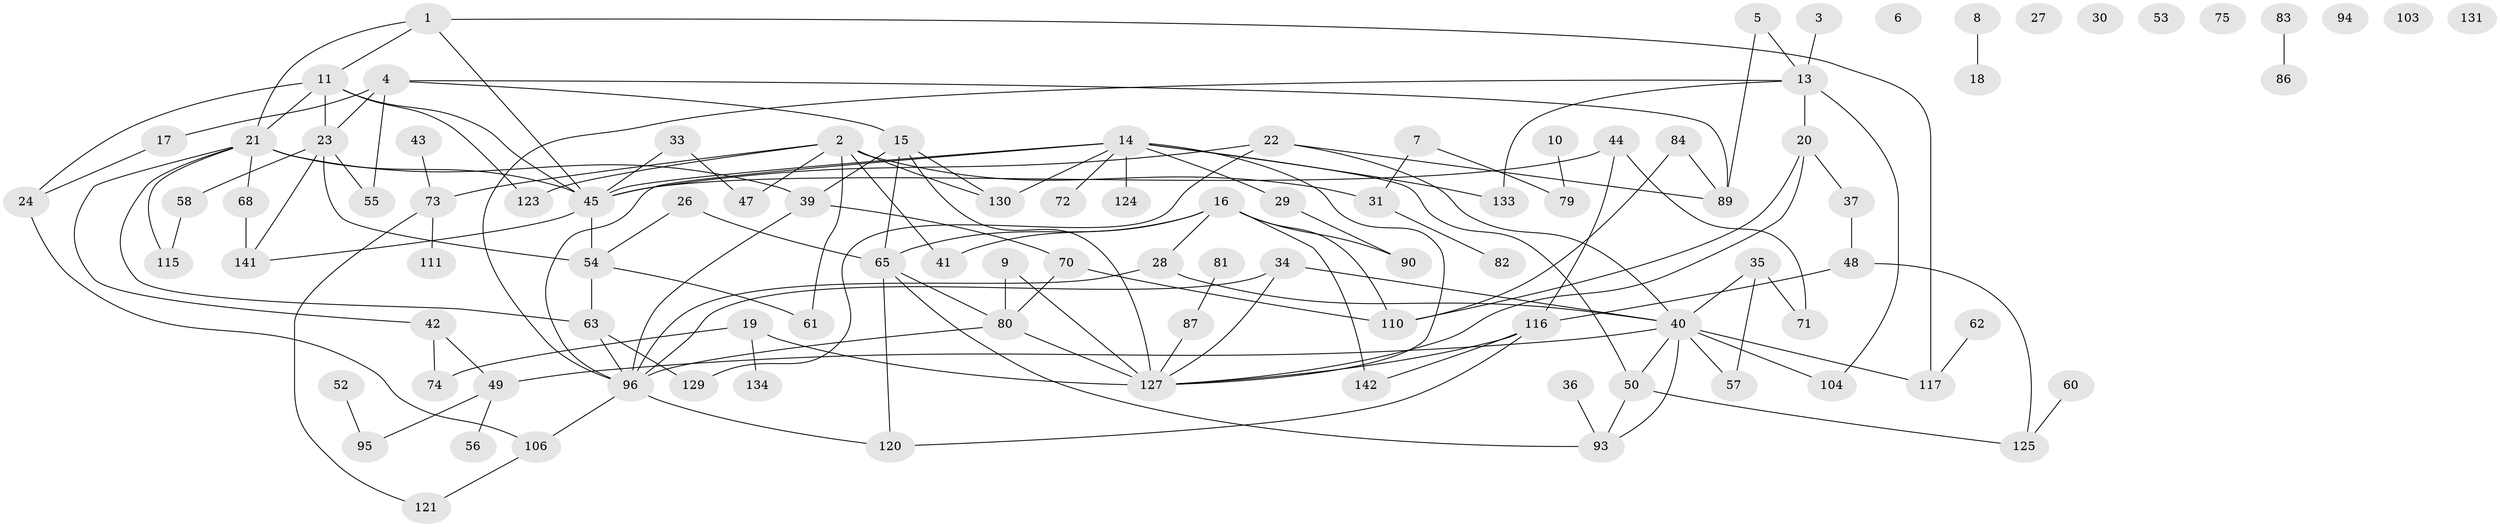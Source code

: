 // Generated by graph-tools (version 1.1) at 2025/23/03/03/25 07:23:28]
// undirected, 99 vertices, 142 edges
graph export_dot {
graph [start="1"]
  node [color=gray90,style=filled];
  1 [super="+12"];
  2;
  3;
  4 [super="+51"];
  5;
  6;
  7;
  8;
  9 [super="+69"];
  10;
  11 [super="+78"];
  13;
  14 [super="+59"];
  15 [super="+76"];
  16 [super="+107"];
  17 [super="+32"];
  18;
  19 [super="+38"];
  20 [super="+101"];
  21 [super="+25"];
  22;
  23 [super="+46"];
  24 [super="+132"];
  26;
  27;
  28 [super="+126"];
  29 [super="+64"];
  30;
  31 [super="+122"];
  33;
  34 [super="+97"];
  35;
  36;
  37;
  39 [super="+112"];
  40 [super="+128"];
  41;
  42;
  43 [super="+88"];
  44;
  45 [super="+91"];
  47;
  48 [super="+105"];
  49 [super="+85"];
  50 [super="+108"];
  52;
  53;
  54 [super="+66"];
  55;
  56;
  57;
  58;
  60;
  61 [super="+67"];
  62 [super="+77"];
  63;
  65 [super="+100"];
  68;
  70 [super="+102"];
  71 [super="+113"];
  72;
  73 [super="+98"];
  74;
  75;
  79;
  80 [super="+139"];
  81;
  82;
  83;
  84;
  86;
  87;
  89 [super="+109"];
  90 [super="+92"];
  93 [super="+99"];
  94;
  95;
  96 [super="+119"];
  103;
  104 [super="+114"];
  106;
  110 [super="+140"];
  111;
  115;
  116 [super="+118"];
  117;
  120;
  121 [super="+136"];
  123 [super="+138"];
  124;
  125 [super="+137"];
  127 [super="+135"];
  129;
  130;
  131;
  133;
  134;
  141;
  142;
  1 -- 45;
  1 -- 117;
  1 -- 21;
  1 -- 11;
  2 -- 31;
  2 -- 41;
  2 -- 47;
  2 -- 130;
  2 -- 73;
  2 -- 61;
  2 -- 123;
  3 -- 13;
  4 -- 89;
  4 -- 17;
  4 -- 55;
  4 -- 23;
  4 -- 15;
  5 -- 13;
  5 -- 89;
  7 -- 31;
  7 -- 79;
  8 -- 18;
  9 -- 127;
  9 -- 80;
  10 -- 79;
  11 -- 24;
  11 -- 21;
  11 -- 23;
  11 -- 123;
  11 -- 45;
  13 -- 20;
  13 -- 96;
  13 -- 104;
  13 -- 133;
  14 -- 127;
  14 -- 130;
  14 -- 96;
  14 -- 133;
  14 -- 72;
  14 -- 124;
  14 -- 45;
  14 -- 29;
  14 -- 50;
  15 -- 127 [weight=2];
  15 -- 39 [weight=2];
  15 -- 65;
  15 -- 130;
  16 -- 41;
  16 -- 110;
  16 -- 65 [weight=2];
  16 -- 90;
  16 -- 142;
  16 -- 28;
  17 -- 24;
  19 -- 134;
  19 -- 74;
  19 -- 127;
  20 -- 110;
  20 -- 127;
  20 -- 37;
  21 -- 42;
  21 -- 115;
  21 -- 68;
  21 -- 39;
  21 -- 63;
  21 -- 45;
  22 -- 40;
  22 -- 45;
  22 -- 89;
  22 -- 129;
  23 -- 141;
  23 -- 58;
  23 -- 55;
  23 -- 54;
  24 -- 106;
  26 -- 54;
  26 -- 65;
  28 -- 40;
  28 -- 96;
  29 -- 90;
  31 -- 82;
  33 -- 45;
  33 -- 47;
  34 -- 96;
  34 -- 40;
  34 -- 127;
  35 -- 40;
  35 -- 57;
  35 -- 71;
  36 -- 93;
  37 -- 48;
  39 -- 70;
  39 -- 96;
  40 -- 49;
  40 -- 93;
  40 -- 117;
  40 -- 57;
  40 -- 50;
  40 -- 104;
  42 -- 49;
  42 -- 74;
  43 -- 73;
  44 -- 71;
  44 -- 116;
  44 -- 45;
  45 -- 141;
  45 -- 54;
  48 -- 116;
  48 -- 125;
  49 -- 56;
  49 -- 95;
  50 -- 125;
  50 -- 93;
  52 -- 95;
  54 -- 63;
  54 -- 61;
  58 -- 115;
  60 -- 125;
  62 -- 117;
  63 -- 129;
  63 -- 96;
  65 -- 120;
  65 -- 93;
  65 -- 80;
  68 -- 141;
  70 -- 80;
  70 -- 110;
  73 -- 111;
  73 -- 121;
  80 -- 96;
  80 -- 127;
  81 -- 87;
  83 -- 86;
  84 -- 89;
  84 -- 110;
  87 -- 127;
  96 -- 106;
  96 -- 120;
  106 -- 121;
  116 -- 120;
  116 -- 142;
  116 -- 127;
}
